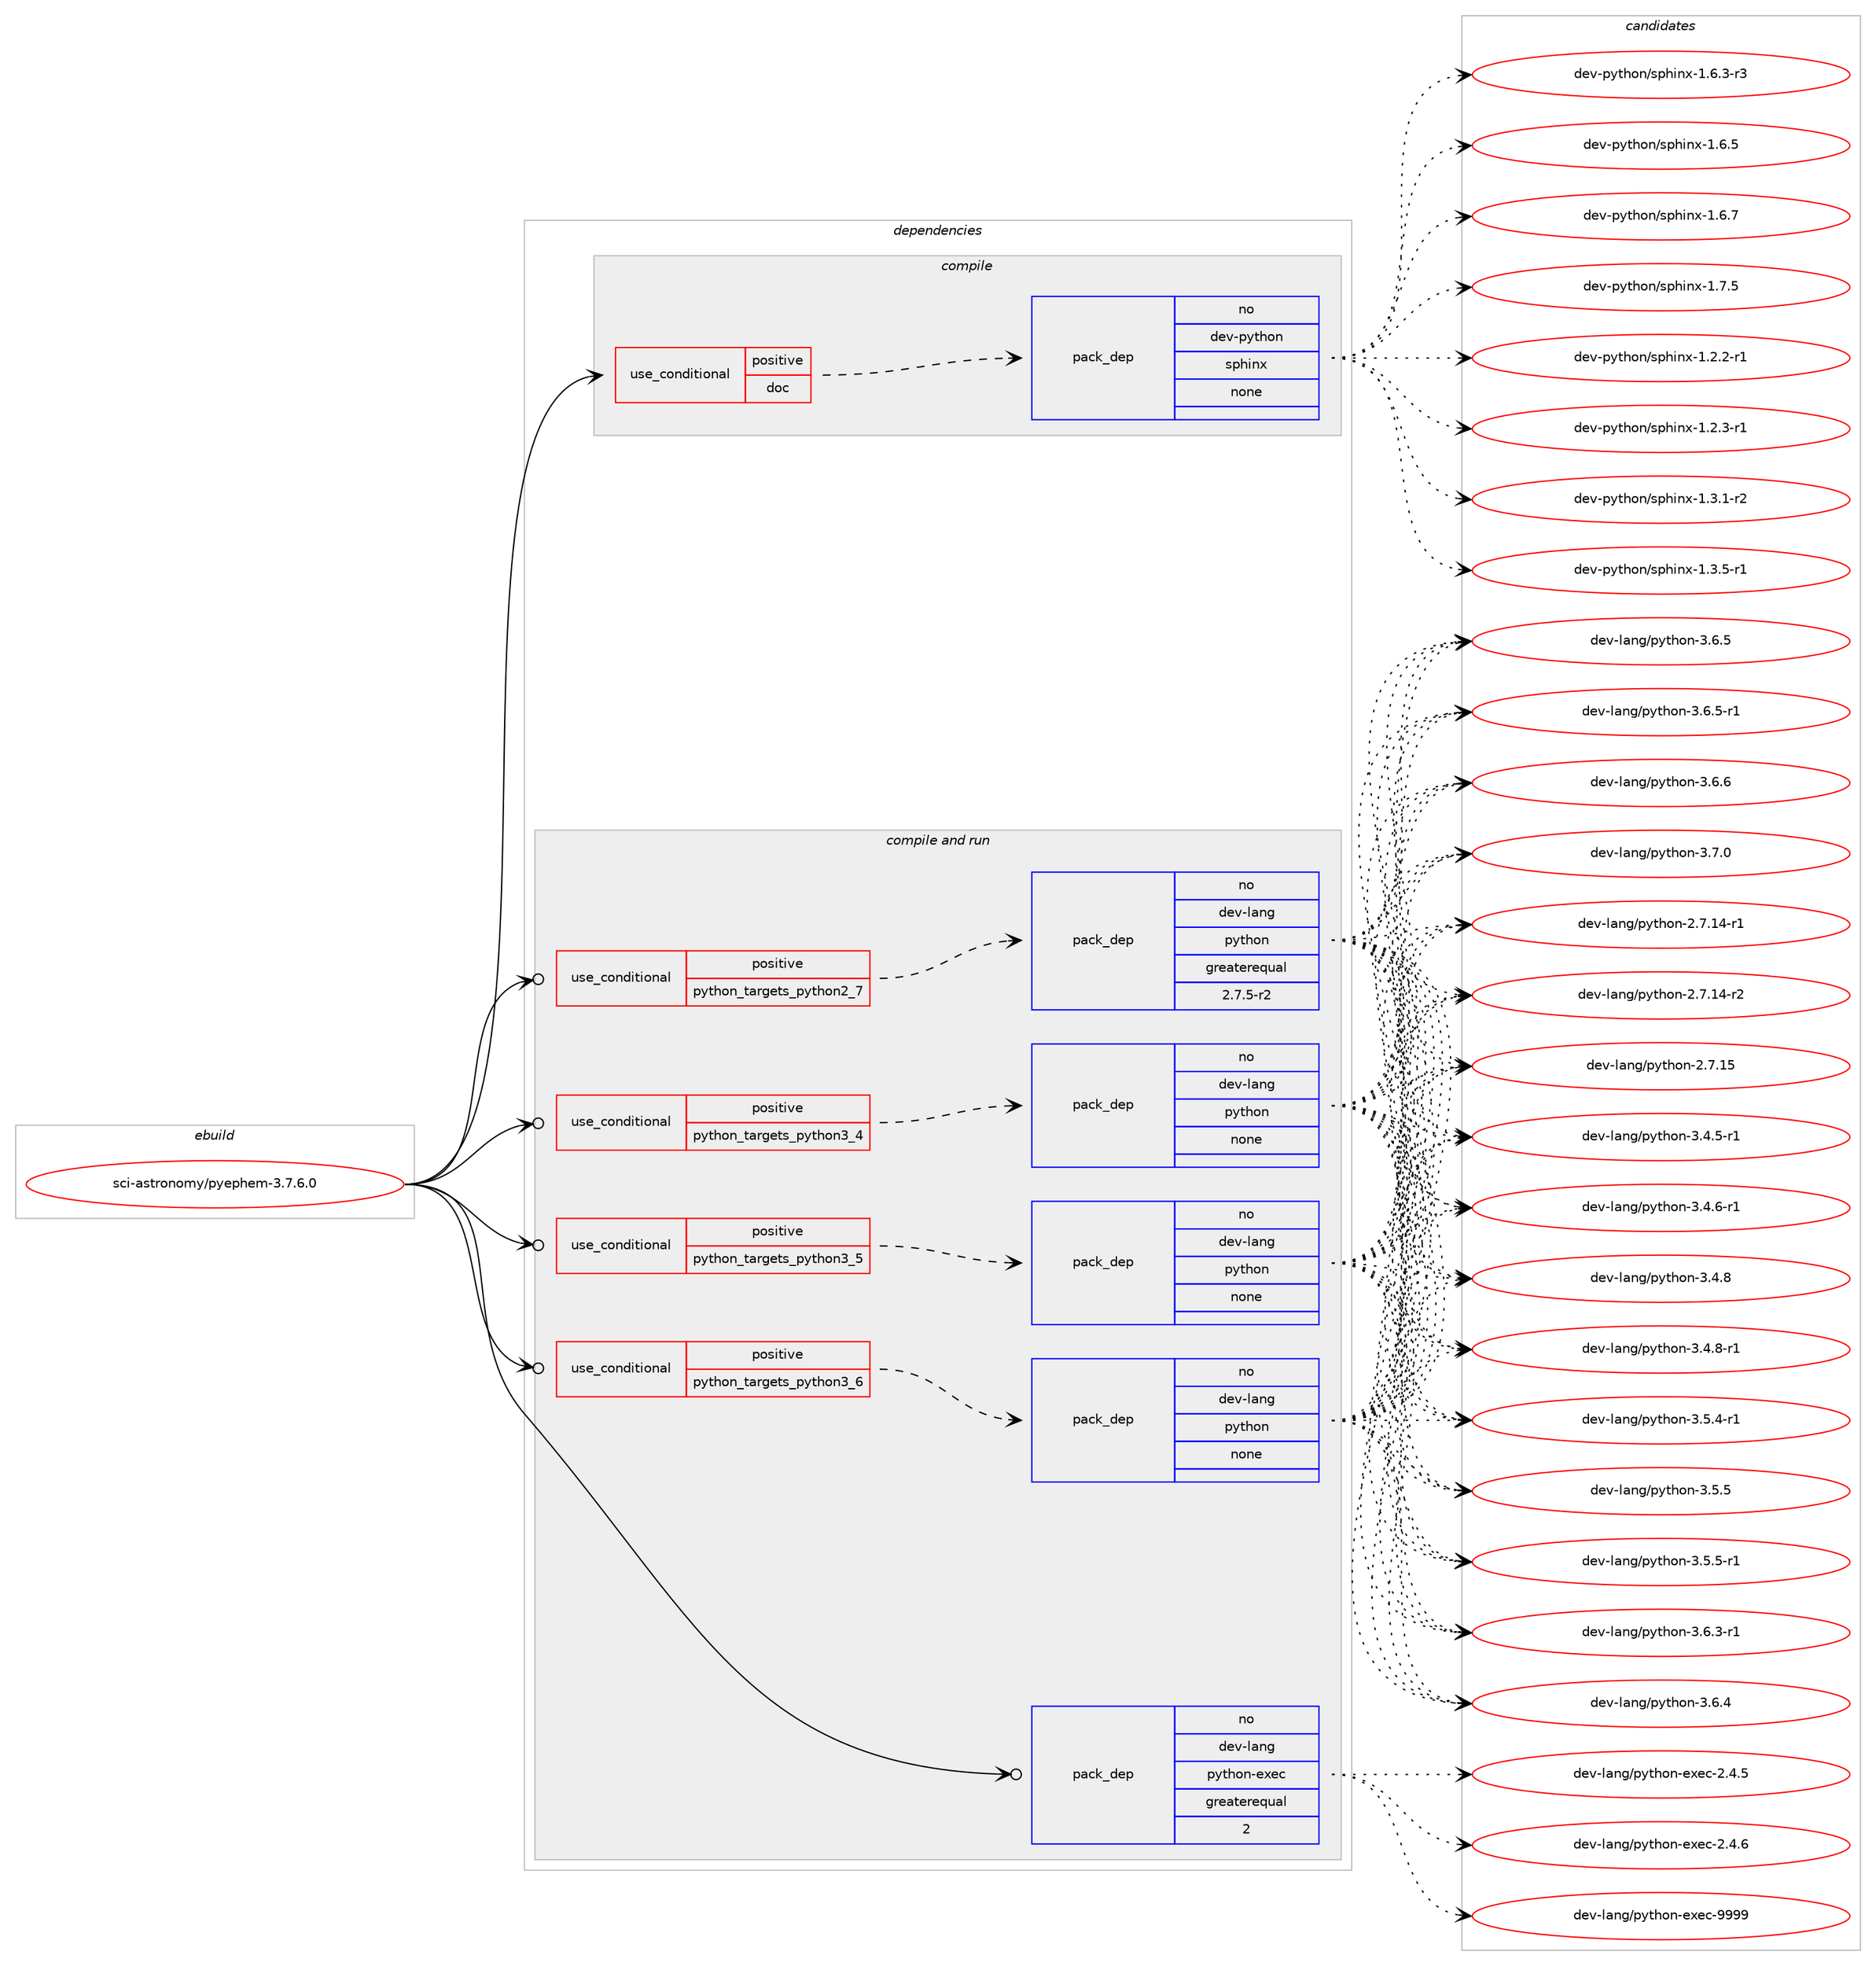 digraph prolog {

# *************
# Graph options
# *************

newrank=true;
concentrate=true;
compound=true;
graph [rankdir=LR,fontname=Helvetica,fontsize=10,ranksep=1.5];#, ranksep=2.5, nodesep=0.2];
edge  [arrowhead=vee];
node  [fontname=Helvetica,fontsize=10];

# **********
# The ebuild
# **********

subgraph cluster_leftcol {
color=gray;
rank=same;
label=<<i>ebuild</i>>;
id [label="sci-astronomy/pyephem-3.7.6.0", color=red, width=4, href="../sci-astronomy/pyephem-3.7.6.0.svg"];
}

# ****************
# The dependencies
# ****************

subgraph cluster_midcol {
color=gray;
label=<<i>dependencies</i>>;
subgraph cluster_compile {
fillcolor="#eeeeee";
style=filled;
label=<<i>compile</i>>;
subgraph cond549 {
dependency1970 [label=<<TABLE BORDER="0" CELLBORDER="1" CELLSPACING="0" CELLPADDING="4"><TR><TD ROWSPAN="3" CELLPADDING="10">use_conditional</TD></TR><TR><TD>positive</TD></TR><TR><TD>doc</TD></TR></TABLE>>, shape=none, color=red];
subgraph pack1387 {
dependency1971 [label=<<TABLE BORDER="0" CELLBORDER="1" CELLSPACING="0" CELLPADDING="4" WIDTH="220"><TR><TD ROWSPAN="6" CELLPADDING="30">pack_dep</TD></TR><TR><TD WIDTH="110">no</TD></TR><TR><TD>dev-python</TD></TR><TR><TD>sphinx</TD></TR><TR><TD>none</TD></TR><TR><TD></TD></TR></TABLE>>, shape=none, color=blue];
}
dependency1970:e -> dependency1971:w [weight=20,style="dashed",arrowhead="vee"];
}
id:e -> dependency1970:w [weight=20,style="solid",arrowhead="vee"];
}
subgraph cluster_compileandrun {
fillcolor="#eeeeee";
style=filled;
label=<<i>compile and run</i>>;
subgraph cond550 {
dependency1972 [label=<<TABLE BORDER="0" CELLBORDER="1" CELLSPACING="0" CELLPADDING="4"><TR><TD ROWSPAN="3" CELLPADDING="10">use_conditional</TD></TR><TR><TD>positive</TD></TR><TR><TD>python_targets_python2_7</TD></TR></TABLE>>, shape=none, color=red];
subgraph pack1388 {
dependency1973 [label=<<TABLE BORDER="0" CELLBORDER="1" CELLSPACING="0" CELLPADDING="4" WIDTH="220"><TR><TD ROWSPAN="6" CELLPADDING="30">pack_dep</TD></TR><TR><TD WIDTH="110">no</TD></TR><TR><TD>dev-lang</TD></TR><TR><TD>python</TD></TR><TR><TD>greaterequal</TD></TR><TR><TD>2.7.5-r2</TD></TR></TABLE>>, shape=none, color=blue];
}
dependency1972:e -> dependency1973:w [weight=20,style="dashed",arrowhead="vee"];
}
id:e -> dependency1972:w [weight=20,style="solid",arrowhead="odotvee"];
subgraph cond551 {
dependency1974 [label=<<TABLE BORDER="0" CELLBORDER="1" CELLSPACING="0" CELLPADDING="4"><TR><TD ROWSPAN="3" CELLPADDING="10">use_conditional</TD></TR><TR><TD>positive</TD></TR><TR><TD>python_targets_python3_4</TD></TR></TABLE>>, shape=none, color=red];
subgraph pack1389 {
dependency1975 [label=<<TABLE BORDER="0" CELLBORDER="1" CELLSPACING="0" CELLPADDING="4" WIDTH="220"><TR><TD ROWSPAN="6" CELLPADDING="30">pack_dep</TD></TR><TR><TD WIDTH="110">no</TD></TR><TR><TD>dev-lang</TD></TR><TR><TD>python</TD></TR><TR><TD>none</TD></TR><TR><TD></TD></TR></TABLE>>, shape=none, color=blue];
}
dependency1974:e -> dependency1975:w [weight=20,style="dashed",arrowhead="vee"];
}
id:e -> dependency1974:w [weight=20,style="solid",arrowhead="odotvee"];
subgraph cond552 {
dependency1976 [label=<<TABLE BORDER="0" CELLBORDER="1" CELLSPACING="0" CELLPADDING="4"><TR><TD ROWSPAN="3" CELLPADDING="10">use_conditional</TD></TR><TR><TD>positive</TD></TR><TR><TD>python_targets_python3_5</TD></TR></TABLE>>, shape=none, color=red];
subgraph pack1390 {
dependency1977 [label=<<TABLE BORDER="0" CELLBORDER="1" CELLSPACING="0" CELLPADDING="4" WIDTH="220"><TR><TD ROWSPAN="6" CELLPADDING="30">pack_dep</TD></TR><TR><TD WIDTH="110">no</TD></TR><TR><TD>dev-lang</TD></TR><TR><TD>python</TD></TR><TR><TD>none</TD></TR><TR><TD></TD></TR></TABLE>>, shape=none, color=blue];
}
dependency1976:e -> dependency1977:w [weight=20,style="dashed",arrowhead="vee"];
}
id:e -> dependency1976:w [weight=20,style="solid",arrowhead="odotvee"];
subgraph cond553 {
dependency1978 [label=<<TABLE BORDER="0" CELLBORDER="1" CELLSPACING="0" CELLPADDING="4"><TR><TD ROWSPAN="3" CELLPADDING="10">use_conditional</TD></TR><TR><TD>positive</TD></TR><TR><TD>python_targets_python3_6</TD></TR></TABLE>>, shape=none, color=red];
subgraph pack1391 {
dependency1979 [label=<<TABLE BORDER="0" CELLBORDER="1" CELLSPACING="0" CELLPADDING="4" WIDTH="220"><TR><TD ROWSPAN="6" CELLPADDING="30">pack_dep</TD></TR><TR><TD WIDTH="110">no</TD></TR><TR><TD>dev-lang</TD></TR><TR><TD>python</TD></TR><TR><TD>none</TD></TR><TR><TD></TD></TR></TABLE>>, shape=none, color=blue];
}
dependency1978:e -> dependency1979:w [weight=20,style="dashed",arrowhead="vee"];
}
id:e -> dependency1978:w [weight=20,style="solid",arrowhead="odotvee"];
subgraph pack1392 {
dependency1980 [label=<<TABLE BORDER="0" CELLBORDER="1" CELLSPACING="0" CELLPADDING="4" WIDTH="220"><TR><TD ROWSPAN="6" CELLPADDING="30">pack_dep</TD></TR><TR><TD WIDTH="110">no</TD></TR><TR><TD>dev-lang</TD></TR><TR><TD>python-exec</TD></TR><TR><TD>greaterequal</TD></TR><TR><TD>2</TD></TR></TABLE>>, shape=none, color=blue];
}
id:e -> dependency1980:w [weight=20,style="solid",arrowhead="odotvee"];
}
subgraph cluster_run {
fillcolor="#eeeeee";
style=filled;
label=<<i>run</i>>;
}
}

# **************
# The candidates
# **************

subgraph cluster_choices {
rank=same;
color=gray;
label=<<i>candidates</i>>;

subgraph choice1387 {
color=black;
nodesep=1;
choice10010111845112121116104111110471151121041051101204549465046504511449 [label="dev-python/sphinx-1.2.2-r1", color=red, width=4,href="../dev-python/sphinx-1.2.2-r1.svg"];
choice10010111845112121116104111110471151121041051101204549465046514511449 [label="dev-python/sphinx-1.2.3-r1", color=red, width=4,href="../dev-python/sphinx-1.2.3-r1.svg"];
choice10010111845112121116104111110471151121041051101204549465146494511450 [label="dev-python/sphinx-1.3.1-r2", color=red, width=4,href="../dev-python/sphinx-1.3.1-r2.svg"];
choice10010111845112121116104111110471151121041051101204549465146534511449 [label="dev-python/sphinx-1.3.5-r1", color=red, width=4,href="../dev-python/sphinx-1.3.5-r1.svg"];
choice10010111845112121116104111110471151121041051101204549465446514511451 [label="dev-python/sphinx-1.6.3-r3", color=red, width=4,href="../dev-python/sphinx-1.6.3-r3.svg"];
choice1001011184511212111610411111047115112104105110120454946544653 [label="dev-python/sphinx-1.6.5", color=red, width=4,href="../dev-python/sphinx-1.6.5.svg"];
choice1001011184511212111610411111047115112104105110120454946544655 [label="dev-python/sphinx-1.6.7", color=red, width=4,href="../dev-python/sphinx-1.6.7.svg"];
choice1001011184511212111610411111047115112104105110120454946554653 [label="dev-python/sphinx-1.7.5", color=red, width=4,href="../dev-python/sphinx-1.7.5.svg"];
dependency1971:e -> choice10010111845112121116104111110471151121041051101204549465046504511449:w [style=dotted,weight="100"];
dependency1971:e -> choice10010111845112121116104111110471151121041051101204549465046514511449:w [style=dotted,weight="100"];
dependency1971:e -> choice10010111845112121116104111110471151121041051101204549465146494511450:w [style=dotted,weight="100"];
dependency1971:e -> choice10010111845112121116104111110471151121041051101204549465146534511449:w [style=dotted,weight="100"];
dependency1971:e -> choice10010111845112121116104111110471151121041051101204549465446514511451:w [style=dotted,weight="100"];
dependency1971:e -> choice1001011184511212111610411111047115112104105110120454946544653:w [style=dotted,weight="100"];
dependency1971:e -> choice1001011184511212111610411111047115112104105110120454946544655:w [style=dotted,weight="100"];
dependency1971:e -> choice1001011184511212111610411111047115112104105110120454946554653:w [style=dotted,weight="100"];
}
subgraph choice1388 {
color=black;
nodesep=1;
choice100101118451089711010347112121116104111110455046554649524511449 [label="dev-lang/python-2.7.14-r1", color=red, width=4,href="../dev-lang/python-2.7.14-r1.svg"];
choice100101118451089711010347112121116104111110455046554649524511450 [label="dev-lang/python-2.7.14-r2", color=red, width=4,href="../dev-lang/python-2.7.14-r2.svg"];
choice10010111845108971101034711212111610411111045504655464953 [label="dev-lang/python-2.7.15", color=red, width=4,href="../dev-lang/python-2.7.15.svg"];
choice1001011184510897110103471121211161041111104551465246534511449 [label="dev-lang/python-3.4.5-r1", color=red, width=4,href="../dev-lang/python-3.4.5-r1.svg"];
choice1001011184510897110103471121211161041111104551465246544511449 [label="dev-lang/python-3.4.6-r1", color=red, width=4,href="../dev-lang/python-3.4.6-r1.svg"];
choice100101118451089711010347112121116104111110455146524656 [label="dev-lang/python-3.4.8", color=red, width=4,href="../dev-lang/python-3.4.8.svg"];
choice1001011184510897110103471121211161041111104551465246564511449 [label="dev-lang/python-3.4.8-r1", color=red, width=4,href="../dev-lang/python-3.4.8-r1.svg"];
choice1001011184510897110103471121211161041111104551465346524511449 [label="dev-lang/python-3.5.4-r1", color=red, width=4,href="../dev-lang/python-3.5.4-r1.svg"];
choice100101118451089711010347112121116104111110455146534653 [label="dev-lang/python-3.5.5", color=red, width=4,href="../dev-lang/python-3.5.5.svg"];
choice1001011184510897110103471121211161041111104551465346534511449 [label="dev-lang/python-3.5.5-r1", color=red, width=4,href="../dev-lang/python-3.5.5-r1.svg"];
choice1001011184510897110103471121211161041111104551465446514511449 [label="dev-lang/python-3.6.3-r1", color=red, width=4,href="../dev-lang/python-3.6.3-r1.svg"];
choice100101118451089711010347112121116104111110455146544652 [label="dev-lang/python-3.6.4", color=red, width=4,href="../dev-lang/python-3.6.4.svg"];
choice100101118451089711010347112121116104111110455146544653 [label="dev-lang/python-3.6.5", color=red, width=4,href="../dev-lang/python-3.6.5.svg"];
choice1001011184510897110103471121211161041111104551465446534511449 [label="dev-lang/python-3.6.5-r1", color=red, width=4,href="../dev-lang/python-3.6.5-r1.svg"];
choice100101118451089711010347112121116104111110455146544654 [label="dev-lang/python-3.6.6", color=red, width=4,href="../dev-lang/python-3.6.6.svg"];
choice100101118451089711010347112121116104111110455146554648 [label="dev-lang/python-3.7.0", color=red, width=4,href="../dev-lang/python-3.7.0.svg"];
dependency1973:e -> choice100101118451089711010347112121116104111110455046554649524511449:w [style=dotted,weight="100"];
dependency1973:e -> choice100101118451089711010347112121116104111110455046554649524511450:w [style=dotted,weight="100"];
dependency1973:e -> choice10010111845108971101034711212111610411111045504655464953:w [style=dotted,weight="100"];
dependency1973:e -> choice1001011184510897110103471121211161041111104551465246534511449:w [style=dotted,weight="100"];
dependency1973:e -> choice1001011184510897110103471121211161041111104551465246544511449:w [style=dotted,weight="100"];
dependency1973:e -> choice100101118451089711010347112121116104111110455146524656:w [style=dotted,weight="100"];
dependency1973:e -> choice1001011184510897110103471121211161041111104551465246564511449:w [style=dotted,weight="100"];
dependency1973:e -> choice1001011184510897110103471121211161041111104551465346524511449:w [style=dotted,weight="100"];
dependency1973:e -> choice100101118451089711010347112121116104111110455146534653:w [style=dotted,weight="100"];
dependency1973:e -> choice1001011184510897110103471121211161041111104551465346534511449:w [style=dotted,weight="100"];
dependency1973:e -> choice1001011184510897110103471121211161041111104551465446514511449:w [style=dotted,weight="100"];
dependency1973:e -> choice100101118451089711010347112121116104111110455146544652:w [style=dotted,weight="100"];
dependency1973:e -> choice100101118451089711010347112121116104111110455146544653:w [style=dotted,weight="100"];
dependency1973:e -> choice1001011184510897110103471121211161041111104551465446534511449:w [style=dotted,weight="100"];
dependency1973:e -> choice100101118451089711010347112121116104111110455146544654:w [style=dotted,weight="100"];
dependency1973:e -> choice100101118451089711010347112121116104111110455146554648:w [style=dotted,weight="100"];
}
subgraph choice1389 {
color=black;
nodesep=1;
choice100101118451089711010347112121116104111110455046554649524511449 [label="dev-lang/python-2.7.14-r1", color=red, width=4,href="../dev-lang/python-2.7.14-r1.svg"];
choice100101118451089711010347112121116104111110455046554649524511450 [label="dev-lang/python-2.7.14-r2", color=red, width=4,href="../dev-lang/python-2.7.14-r2.svg"];
choice10010111845108971101034711212111610411111045504655464953 [label="dev-lang/python-2.7.15", color=red, width=4,href="../dev-lang/python-2.7.15.svg"];
choice1001011184510897110103471121211161041111104551465246534511449 [label="dev-lang/python-3.4.5-r1", color=red, width=4,href="../dev-lang/python-3.4.5-r1.svg"];
choice1001011184510897110103471121211161041111104551465246544511449 [label="dev-lang/python-3.4.6-r1", color=red, width=4,href="../dev-lang/python-3.4.6-r1.svg"];
choice100101118451089711010347112121116104111110455146524656 [label="dev-lang/python-3.4.8", color=red, width=4,href="../dev-lang/python-3.4.8.svg"];
choice1001011184510897110103471121211161041111104551465246564511449 [label="dev-lang/python-3.4.8-r1", color=red, width=4,href="../dev-lang/python-3.4.8-r1.svg"];
choice1001011184510897110103471121211161041111104551465346524511449 [label="dev-lang/python-3.5.4-r1", color=red, width=4,href="../dev-lang/python-3.5.4-r1.svg"];
choice100101118451089711010347112121116104111110455146534653 [label="dev-lang/python-3.5.5", color=red, width=4,href="../dev-lang/python-3.5.5.svg"];
choice1001011184510897110103471121211161041111104551465346534511449 [label="dev-lang/python-3.5.5-r1", color=red, width=4,href="../dev-lang/python-3.5.5-r1.svg"];
choice1001011184510897110103471121211161041111104551465446514511449 [label="dev-lang/python-3.6.3-r1", color=red, width=4,href="../dev-lang/python-3.6.3-r1.svg"];
choice100101118451089711010347112121116104111110455146544652 [label="dev-lang/python-3.6.4", color=red, width=4,href="../dev-lang/python-3.6.4.svg"];
choice100101118451089711010347112121116104111110455146544653 [label="dev-lang/python-3.6.5", color=red, width=4,href="../dev-lang/python-3.6.5.svg"];
choice1001011184510897110103471121211161041111104551465446534511449 [label="dev-lang/python-3.6.5-r1", color=red, width=4,href="../dev-lang/python-3.6.5-r1.svg"];
choice100101118451089711010347112121116104111110455146544654 [label="dev-lang/python-3.6.6", color=red, width=4,href="../dev-lang/python-3.6.6.svg"];
choice100101118451089711010347112121116104111110455146554648 [label="dev-lang/python-3.7.0", color=red, width=4,href="../dev-lang/python-3.7.0.svg"];
dependency1975:e -> choice100101118451089711010347112121116104111110455046554649524511449:w [style=dotted,weight="100"];
dependency1975:e -> choice100101118451089711010347112121116104111110455046554649524511450:w [style=dotted,weight="100"];
dependency1975:e -> choice10010111845108971101034711212111610411111045504655464953:w [style=dotted,weight="100"];
dependency1975:e -> choice1001011184510897110103471121211161041111104551465246534511449:w [style=dotted,weight="100"];
dependency1975:e -> choice1001011184510897110103471121211161041111104551465246544511449:w [style=dotted,weight="100"];
dependency1975:e -> choice100101118451089711010347112121116104111110455146524656:w [style=dotted,weight="100"];
dependency1975:e -> choice1001011184510897110103471121211161041111104551465246564511449:w [style=dotted,weight="100"];
dependency1975:e -> choice1001011184510897110103471121211161041111104551465346524511449:w [style=dotted,weight="100"];
dependency1975:e -> choice100101118451089711010347112121116104111110455146534653:w [style=dotted,weight="100"];
dependency1975:e -> choice1001011184510897110103471121211161041111104551465346534511449:w [style=dotted,weight="100"];
dependency1975:e -> choice1001011184510897110103471121211161041111104551465446514511449:w [style=dotted,weight="100"];
dependency1975:e -> choice100101118451089711010347112121116104111110455146544652:w [style=dotted,weight="100"];
dependency1975:e -> choice100101118451089711010347112121116104111110455146544653:w [style=dotted,weight="100"];
dependency1975:e -> choice1001011184510897110103471121211161041111104551465446534511449:w [style=dotted,weight="100"];
dependency1975:e -> choice100101118451089711010347112121116104111110455146544654:w [style=dotted,weight="100"];
dependency1975:e -> choice100101118451089711010347112121116104111110455146554648:w [style=dotted,weight="100"];
}
subgraph choice1390 {
color=black;
nodesep=1;
choice100101118451089711010347112121116104111110455046554649524511449 [label="dev-lang/python-2.7.14-r1", color=red, width=4,href="../dev-lang/python-2.7.14-r1.svg"];
choice100101118451089711010347112121116104111110455046554649524511450 [label="dev-lang/python-2.7.14-r2", color=red, width=4,href="../dev-lang/python-2.7.14-r2.svg"];
choice10010111845108971101034711212111610411111045504655464953 [label="dev-lang/python-2.7.15", color=red, width=4,href="../dev-lang/python-2.7.15.svg"];
choice1001011184510897110103471121211161041111104551465246534511449 [label="dev-lang/python-3.4.5-r1", color=red, width=4,href="../dev-lang/python-3.4.5-r1.svg"];
choice1001011184510897110103471121211161041111104551465246544511449 [label="dev-lang/python-3.4.6-r1", color=red, width=4,href="../dev-lang/python-3.4.6-r1.svg"];
choice100101118451089711010347112121116104111110455146524656 [label="dev-lang/python-3.4.8", color=red, width=4,href="../dev-lang/python-3.4.8.svg"];
choice1001011184510897110103471121211161041111104551465246564511449 [label="dev-lang/python-3.4.8-r1", color=red, width=4,href="../dev-lang/python-3.4.8-r1.svg"];
choice1001011184510897110103471121211161041111104551465346524511449 [label="dev-lang/python-3.5.4-r1", color=red, width=4,href="../dev-lang/python-3.5.4-r1.svg"];
choice100101118451089711010347112121116104111110455146534653 [label="dev-lang/python-3.5.5", color=red, width=4,href="../dev-lang/python-3.5.5.svg"];
choice1001011184510897110103471121211161041111104551465346534511449 [label="dev-lang/python-3.5.5-r1", color=red, width=4,href="../dev-lang/python-3.5.5-r1.svg"];
choice1001011184510897110103471121211161041111104551465446514511449 [label="dev-lang/python-3.6.3-r1", color=red, width=4,href="../dev-lang/python-3.6.3-r1.svg"];
choice100101118451089711010347112121116104111110455146544652 [label="dev-lang/python-3.6.4", color=red, width=4,href="../dev-lang/python-3.6.4.svg"];
choice100101118451089711010347112121116104111110455146544653 [label="dev-lang/python-3.6.5", color=red, width=4,href="../dev-lang/python-3.6.5.svg"];
choice1001011184510897110103471121211161041111104551465446534511449 [label="dev-lang/python-3.6.5-r1", color=red, width=4,href="../dev-lang/python-3.6.5-r1.svg"];
choice100101118451089711010347112121116104111110455146544654 [label="dev-lang/python-3.6.6", color=red, width=4,href="../dev-lang/python-3.6.6.svg"];
choice100101118451089711010347112121116104111110455146554648 [label="dev-lang/python-3.7.0", color=red, width=4,href="../dev-lang/python-3.7.0.svg"];
dependency1977:e -> choice100101118451089711010347112121116104111110455046554649524511449:w [style=dotted,weight="100"];
dependency1977:e -> choice100101118451089711010347112121116104111110455046554649524511450:w [style=dotted,weight="100"];
dependency1977:e -> choice10010111845108971101034711212111610411111045504655464953:w [style=dotted,weight="100"];
dependency1977:e -> choice1001011184510897110103471121211161041111104551465246534511449:w [style=dotted,weight="100"];
dependency1977:e -> choice1001011184510897110103471121211161041111104551465246544511449:w [style=dotted,weight="100"];
dependency1977:e -> choice100101118451089711010347112121116104111110455146524656:w [style=dotted,weight="100"];
dependency1977:e -> choice1001011184510897110103471121211161041111104551465246564511449:w [style=dotted,weight="100"];
dependency1977:e -> choice1001011184510897110103471121211161041111104551465346524511449:w [style=dotted,weight="100"];
dependency1977:e -> choice100101118451089711010347112121116104111110455146534653:w [style=dotted,weight="100"];
dependency1977:e -> choice1001011184510897110103471121211161041111104551465346534511449:w [style=dotted,weight="100"];
dependency1977:e -> choice1001011184510897110103471121211161041111104551465446514511449:w [style=dotted,weight="100"];
dependency1977:e -> choice100101118451089711010347112121116104111110455146544652:w [style=dotted,weight="100"];
dependency1977:e -> choice100101118451089711010347112121116104111110455146544653:w [style=dotted,weight="100"];
dependency1977:e -> choice1001011184510897110103471121211161041111104551465446534511449:w [style=dotted,weight="100"];
dependency1977:e -> choice100101118451089711010347112121116104111110455146544654:w [style=dotted,weight="100"];
dependency1977:e -> choice100101118451089711010347112121116104111110455146554648:w [style=dotted,weight="100"];
}
subgraph choice1391 {
color=black;
nodesep=1;
choice100101118451089711010347112121116104111110455046554649524511449 [label="dev-lang/python-2.7.14-r1", color=red, width=4,href="../dev-lang/python-2.7.14-r1.svg"];
choice100101118451089711010347112121116104111110455046554649524511450 [label="dev-lang/python-2.7.14-r2", color=red, width=4,href="../dev-lang/python-2.7.14-r2.svg"];
choice10010111845108971101034711212111610411111045504655464953 [label="dev-lang/python-2.7.15", color=red, width=4,href="../dev-lang/python-2.7.15.svg"];
choice1001011184510897110103471121211161041111104551465246534511449 [label="dev-lang/python-3.4.5-r1", color=red, width=4,href="../dev-lang/python-3.4.5-r1.svg"];
choice1001011184510897110103471121211161041111104551465246544511449 [label="dev-lang/python-3.4.6-r1", color=red, width=4,href="../dev-lang/python-3.4.6-r1.svg"];
choice100101118451089711010347112121116104111110455146524656 [label="dev-lang/python-3.4.8", color=red, width=4,href="../dev-lang/python-3.4.8.svg"];
choice1001011184510897110103471121211161041111104551465246564511449 [label="dev-lang/python-3.4.8-r1", color=red, width=4,href="../dev-lang/python-3.4.8-r1.svg"];
choice1001011184510897110103471121211161041111104551465346524511449 [label="dev-lang/python-3.5.4-r1", color=red, width=4,href="../dev-lang/python-3.5.4-r1.svg"];
choice100101118451089711010347112121116104111110455146534653 [label="dev-lang/python-3.5.5", color=red, width=4,href="../dev-lang/python-3.5.5.svg"];
choice1001011184510897110103471121211161041111104551465346534511449 [label="dev-lang/python-3.5.5-r1", color=red, width=4,href="../dev-lang/python-3.5.5-r1.svg"];
choice1001011184510897110103471121211161041111104551465446514511449 [label="dev-lang/python-3.6.3-r1", color=red, width=4,href="../dev-lang/python-3.6.3-r1.svg"];
choice100101118451089711010347112121116104111110455146544652 [label="dev-lang/python-3.6.4", color=red, width=4,href="../dev-lang/python-3.6.4.svg"];
choice100101118451089711010347112121116104111110455146544653 [label="dev-lang/python-3.6.5", color=red, width=4,href="../dev-lang/python-3.6.5.svg"];
choice1001011184510897110103471121211161041111104551465446534511449 [label="dev-lang/python-3.6.5-r1", color=red, width=4,href="../dev-lang/python-3.6.5-r1.svg"];
choice100101118451089711010347112121116104111110455146544654 [label="dev-lang/python-3.6.6", color=red, width=4,href="../dev-lang/python-3.6.6.svg"];
choice100101118451089711010347112121116104111110455146554648 [label="dev-lang/python-3.7.0", color=red, width=4,href="../dev-lang/python-3.7.0.svg"];
dependency1979:e -> choice100101118451089711010347112121116104111110455046554649524511449:w [style=dotted,weight="100"];
dependency1979:e -> choice100101118451089711010347112121116104111110455046554649524511450:w [style=dotted,weight="100"];
dependency1979:e -> choice10010111845108971101034711212111610411111045504655464953:w [style=dotted,weight="100"];
dependency1979:e -> choice1001011184510897110103471121211161041111104551465246534511449:w [style=dotted,weight="100"];
dependency1979:e -> choice1001011184510897110103471121211161041111104551465246544511449:w [style=dotted,weight="100"];
dependency1979:e -> choice100101118451089711010347112121116104111110455146524656:w [style=dotted,weight="100"];
dependency1979:e -> choice1001011184510897110103471121211161041111104551465246564511449:w [style=dotted,weight="100"];
dependency1979:e -> choice1001011184510897110103471121211161041111104551465346524511449:w [style=dotted,weight="100"];
dependency1979:e -> choice100101118451089711010347112121116104111110455146534653:w [style=dotted,weight="100"];
dependency1979:e -> choice1001011184510897110103471121211161041111104551465346534511449:w [style=dotted,weight="100"];
dependency1979:e -> choice1001011184510897110103471121211161041111104551465446514511449:w [style=dotted,weight="100"];
dependency1979:e -> choice100101118451089711010347112121116104111110455146544652:w [style=dotted,weight="100"];
dependency1979:e -> choice100101118451089711010347112121116104111110455146544653:w [style=dotted,weight="100"];
dependency1979:e -> choice1001011184510897110103471121211161041111104551465446534511449:w [style=dotted,weight="100"];
dependency1979:e -> choice100101118451089711010347112121116104111110455146544654:w [style=dotted,weight="100"];
dependency1979:e -> choice100101118451089711010347112121116104111110455146554648:w [style=dotted,weight="100"];
}
subgraph choice1392 {
color=black;
nodesep=1;
choice1001011184510897110103471121211161041111104510112010199455046524653 [label="dev-lang/python-exec-2.4.5", color=red, width=4,href="../dev-lang/python-exec-2.4.5.svg"];
choice1001011184510897110103471121211161041111104510112010199455046524654 [label="dev-lang/python-exec-2.4.6", color=red, width=4,href="../dev-lang/python-exec-2.4.6.svg"];
choice10010111845108971101034711212111610411111045101120101994557575757 [label="dev-lang/python-exec-9999", color=red, width=4,href="../dev-lang/python-exec-9999.svg"];
dependency1980:e -> choice1001011184510897110103471121211161041111104510112010199455046524653:w [style=dotted,weight="100"];
dependency1980:e -> choice1001011184510897110103471121211161041111104510112010199455046524654:w [style=dotted,weight="100"];
dependency1980:e -> choice10010111845108971101034711212111610411111045101120101994557575757:w [style=dotted,weight="100"];
}
}

}
